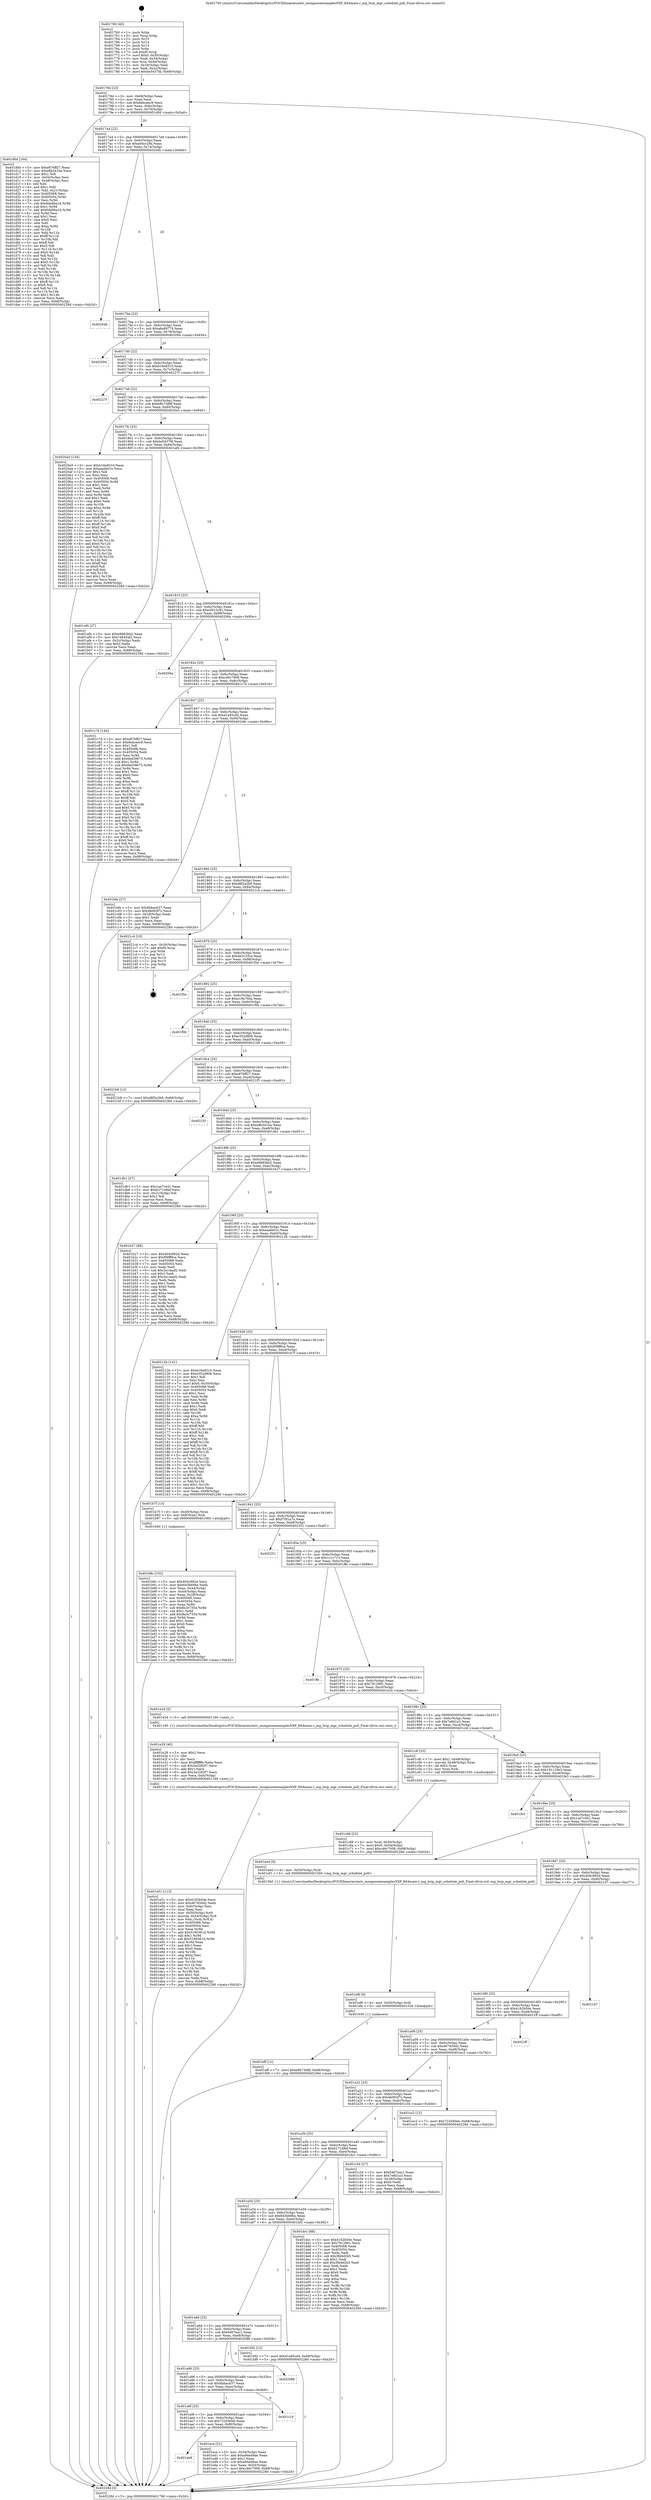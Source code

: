 digraph "0x401760" {
  label = "0x401760 (/mnt/c/Users/mathe/Desktop/tcc/POCII/binaries/extr_mongooseexamplesNXP_K64main.c_mg_lwip_mgr_schedule_poll_Final-ollvm.out::main(0))"
  labelloc = "t"
  node[shape=record]

  Entry [label="",width=0.3,height=0.3,shape=circle,fillcolor=black,style=filled]
  "0x40178d" [label="{
     0x40178d [23]\l
     | [instrs]\l
     &nbsp;&nbsp;0x40178d \<+3\>: mov -0x68(%rbp),%eax\l
     &nbsp;&nbsp;0x401790 \<+2\>: mov %eax,%ecx\l
     &nbsp;&nbsp;0x401792 \<+6\>: sub $0x8ebceec9,%ecx\l
     &nbsp;&nbsp;0x401798 \<+3\>: mov %eax,-0x6c(%rbp)\l
     &nbsp;&nbsp;0x40179b \<+3\>: mov %ecx,-0x70(%rbp)\l
     &nbsp;&nbsp;0x40179e \<+6\>: je 0000000000401d0d \<main+0x5ad\>\l
  }"]
  "0x401d0d" [label="{
     0x401d0d [164]\l
     | [instrs]\l
     &nbsp;&nbsp;0x401d0d \<+5\>: mov $0xe876ff27,%eax\l
     &nbsp;&nbsp;0x401d12 \<+5\>: mov $0xe8b341ba,%ecx\l
     &nbsp;&nbsp;0x401d17 \<+2\>: mov $0x1,%dl\l
     &nbsp;&nbsp;0x401d19 \<+3\>: mov -0x54(%rbp),%esi\l
     &nbsp;&nbsp;0x401d1c \<+3\>: cmp -0x48(%rbp),%esi\l
     &nbsp;&nbsp;0x401d1f \<+4\>: setl %dil\l
     &nbsp;&nbsp;0x401d23 \<+4\>: and $0x1,%dil\l
     &nbsp;&nbsp;0x401d27 \<+4\>: mov %dil,-0x21(%rbp)\l
     &nbsp;&nbsp;0x401d2b \<+7\>: mov 0x405068,%esi\l
     &nbsp;&nbsp;0x401d32 \<+8\>: mov 0x405054,%r8d\l
     &nbsp;&nbsp;0x401d3a \<+3\>: mov %esi,%r9d\l
     &nbsp;&nbsp;0x401d3d \<+7\>: sub $0x6da9ba1d,%r9d\l
     &nbsp;&nbsp;0x401d44 \<+4\>: sub $0x1,%r9d\l
     &nbsp;&nbsp;0x401d48 \<+7\>: add $0x6da9ba1d,%r9d\l
     &nbsp;&nbsp;0x401d4f \<+4\>: imul %r9d,%esi\l
     &nbsp;&nbsp;0x401d53 \<+3\>: and $0x1,%esi\l
     &nbsp;&nbsp;0x401d56 \<+3\>: cmp $0x0,%esi\l
     &nbsp;&nbsp;0x401d59 \<+4\>: sete %dil\l
     &nbsp;&nbsp;0x401d5d \<+4\>: cmp $0xa,%r8d\l
     &nbsp;&nbsp;0x401d61 \<+4\>: setl %r10b\l
     &nbsp;&nbsp;0x401d65 \<+3\>: mov %dil,%r11b\l
     &nbsp;&nbsp;0x401d68 \<+4\>: xor $0xff,%r11b\l
     &nbsp;&nbsp;0x401d6c \<+3\>: mov %r10b,%bl\l
     &nbsp;&nbsp;0x401d6f \<+3\>: xor $0xff,%bl\l
     &nbsp;&nbsp;0x401d72 \<+3\>: xor $0x0,%dl\l
     &nbsp;&nbsp;0x401d75 \<+3\>: mov %r11b,%r14b\l
     &nbsp;&nbsp;0x401d78 \<+4\>: and $0x0,%r14b\l
     &nbsp;&nbsp;0x401d7c \<+3\>: and %dl,%dil\l
     &nbsp;&nbsp;0x401d7f \<+3\>: mov %bl,%r15b\l
     &nbsp;&nbsp;0x401d82 \<+4\>: and $0x0,%r15b\l
     &nbsp;&nbsp;0x401d86 \<+3\>: and %dl,%r10b\l
     &nbsp;&nbsp;0x401d89 \<+3\>: or %dil,%r14b\l
     &nbsp;&nbsp;0x401d8c \<+3\>: or %r10b,%r15b\l
     &nbsp;&nbsp;0x401d8f \<+3\>: xor %r15b,%r14b\l
     &nbsp;&nbsp;0x401d92 \<+3\>: or %bl,%r11b\l
     &nbsp;&nbsp;0x401d95 \<+4\>: xor $0xff,%r11b\l
     &nbsp;&nbsp;0x401d99 \<+3\>: or $0x0,%dl\l
     &nbsp;&nbsp;0x401d9c \<+3\>: and %dl,%r11b\l
     &nbsp;&nbsp;0x401d9f \<+3\>: or %r11b,%r14b\l
     &nbsp;&nbsp;0x401da2 \<+4\>: test $0x1,%r14b\l
     &nbsp;&nbsp;0x401da6 \<+3\>: cmovne %ecx,%eax\l
     &nbsp;&nbsp;0x401da9 \<+3\>: mov %eax,-0x68(%rbp)\l
     &nbsp;&nbsp;0x401dac \<+5\>: jmp 000000000040228d \<main+0xb2d\>\l
  }"]
  "0x4017a4" [label="{
     0x4017a4 [22]\l
     | [instrs]\l
     &nbsp;&nbsp;0x4017a4 \<+5\>: jmp 00000000004017a9 \<main+0x49\>\l
     &nbsp;&nbsp;0x4017a9 \<+3\>: mov -0x6c(%rbp),%eax\l
     &nbsp;&nbsp;0x4017ac \<+5\>: sub $0xa04cc29a,%eax\l
     &nbsp;&nbsp;0x4017b1 \<+3\>: mov %eax,-0x74(%rbp)\l
     &nbsp;&nbsp;0x4017b4 \<+6\>: je 000000000040204b \<main+0x8eb\>\l
  }"]
  Exit [label="",width=0.3,height=0.3,shape=circle,fillcolor=black,style=filled,peripheries=2]
  "0x40204b" [label="{
     0x40204b\l
  }", style=dashed]
  "0x4017ba" [label="{
     0x4017ba [22]\l
     | [instrs]\l
     &nbsp;&nbsp;0x4017ba \<+5\>: jmp 00000000004017bf \<main+0x5f\>\l
     &nbsp;&nbsp;0x4017bf \<+3\>: mov -0x6c(%rbp),%eax\l
     &nbsp;&nbsp;0x4017c2 \<+5\>: sub $0xa6a89774,%eax\l
     &nbsp;&nbsp;0x4017c7 \<+3\>: mov %eax,-0x78(%rbp)\l
     &nbsp;&nbsp;0x4017ca \<+6\>: je 0000000000402094 \<main+0x934\>\l
  }"]
  "0x401eff" [label="{
     0x401eff [12]\l
     | [instrs]\l
     &nbsp;&nbsp;0x401eff \<+7\>: movl $0xb8b73d8f,-0x68(%rbp)\l
     &nbsp;&nbsp;0x401f06 \<+5\>: jmp 000000000040228d \<main+0xb2d\>\l
  }"]
  "0x402094" [label="{
     0x402094\l
  }", style=dashed]
  "0x4017d0" [label="{
     0x4017d0 [22]\l
     | [instrs]\l
     &nbsp;&nbsp;0x4017d0 \<+5\>: jmp 00000000004017d5 \<main+0x75\>\l
     &nbsp;&nbsp;0x4017d5 \<+3\>: mov -0x6c(%rbp),%eax\l
     &nbsp;&nbsp;0x4017d8 \<+5\>: sub $0xb16e8310,%eax\l
     &nbsp;&nbsp;0x4017dd \<+3\>: mov %eax,-0x7c(%rbp)\l
     &nbsp;&nbsp;0x4017e0 \<+6\>: je 000000000040227f \<main+0xb1f\>\l
  }"]
  "0x401ef6" [label="{
     0x401ef6 [9]\l
     | [instrs]\l
     &nbsp;&nbsp;0x401ef6 \<+4\>: mov -0x50(%rbp),%rdi\l
     &nbsp;&nbsp;0x401efa \<+5\>: call 0000000000401030 \<free@plt\>\l
     | [calls]\l
     &nbsp;&nbsp;0x401030 \{1\} (unknown)\l
  }"]
  "0x40227f" [label="{
     0x40227f\l
  }", style=dashed]
  "0x4017e6" [label="{
     0x4017e6 [22]\l
     | [instrs]\l
     &nbsp;&nbsp;0x4017e6 \<+5\>: jmp 00000000004017eb \<main+0x8b\>\l
     &nbsp;&nbsp;0x4017eb \<+3\>: mov -0x6c(%rbp),%eax\l
     &nbsp;&nbsp;0x4017ee \<+5\>: sub $0xb8b73d8f,%eax\l
     &nbsp;&nbsp;0x4017f3 \<+3\>: mov %eax,-0x80(%rbp)\l
     &nbsp;&nbsp;0x4017f6 \<+6\>: je 00000000004020a5 \<main+0x945\>\l
  }"]
  "0x401ab8" [label="{
     0x401ab8\l
  }", style=dashed]
  "0x4020a5" [label="{
     0x4020a5 [134]\l
     | [instrs]\l
     &nbsp;&nbsp;0x4020a5 \<+5\>: mov $0xb16e8310,%eax\l
     &nbsp;&nbsp;0x4020aa \<+5\>: mov $0xeaafa01e,%ecx\l
     &nbsp;&nbsp;0x4020af \<+2\>: mov $0x1,%dl\l
     &nbsp;&nbsp;0x4020b1 \<+2\>: xor %esi,%esi\l
     &nbsp;&nbsp;0x4020b3 \<+7\>: mov 0x405068,%edi\l
     &nbsp;&nbsp;0x4020ba \<+8\>: mov 0x405054,%r8d\l
     &nbsp;&nbsp;0x4020c2 \<+3\>: sub $0x1,%esi\l
     &nbsp;&nbsp;0x4020c5 \<+3\>: mov %edi,%r9d\l
     &nbsp;&nbsp;0x4020c8 \<+3\>: add %esi,%r9d\l
     &nbsp;&nbsp;0x4020cb \<+4\>: imul %r9d,%edi\l
     &nbsp;&nbsp;0x4020cf \<+3\>: and $0x1,%edi\l
     &nbsp;&nbsp;0x4020d2 \<+3\>: cmp $0x0,%edi\l
     &nbsp;&nbsp;0x4020d5 \<+4\>: sete %r10b\l
     &nbsp;&nbsp;0x4020d9 \<+4\>: cmp $0xa,%r8d\l
     &nbsp;&nbsp;0x4020dd \<+4\>: setl %r11b\l
     &nbsp;&nbsp;0x4020e1 \<+3\>: mov %r10b,%bl\l
     &nbsp;&nbsp;0x4020e4 \<+3\>: xor $0xff,%bl\l
     &nbsp;&nbsp;0x4020e7 \<+3\>: mov %r11b,%r14b\l
     &nbsp;&nbsp;0x4020ea \<+4\>: xor $0xff,%r14b\l
     &nbsp;&nbsp;0x4020ee \<+3\>: xor $0x0,%dl\l
     &nbsp;&nbsp;0x4020f1 \<+3\>: mov %bl,%r15b\l
     &nbsp;&nbsp;0x4020f4 \<+4\>: and $0x0,%r15b\l
     &nbsp;&nbsp;0x4020f8 \<+3\>: and %dl,%r10b\l
     &nbsp;&nbsp;0x4020fb \<+3\>: mov %r14b,%r12b\l
     &nbsp;&nbsp;0x4020fe \<+4\>: and $0x0,%r12b\l
     &nbsp;&nbsp;0x402102 \<+3\>: and %dl,%r11b\l
     &nbsp;&nbsp;0x402105 \<+3\>: or %r10b,%r15b\l
     &nbsp;&nbsp;0x402108 \<+3\>: or %r11b,%r12b\l
     &nbsp;&nbsp;0x40210b \<+3\>: xor %r12b,%r15b\l
     &nbsp;&nbsp;0x40210e \<+3\>: or %r14b,%bl\l
     &nbsp;&nbsp;0x402111 \<+3\>: xor $0xff,%bl\l
     &nbsp;&nbsp;0x402114 \<+3\>: or $0x0,%dl\l
     &nbsp;&nbsp;0x402117 \<+2\>: and %dl,%bl\l
     &nbsp;&nbsp;0x402119 \<+3\>: or %bl,%r15b\l
     &nbsp;&nbsp;0x40211c \<+4\>: test $0x1,%r15b\l
     &nbsp;&nbsp;0x402120 \<+3\>: cmovne %ecx,%eax\l
     &nbsp;&nbsp;0x402123 \<+3\>: mov %eax,-0x68(%rbp)\l
     &nbsp;&nbsp;0x402126 \<+5\>: jmp 000000000040228d \<main+0xb2d\>\l
  }"]
  "0x4017fc" [label="{
     0x4017fc [25]\l
     | [instrs]\l
     &nbsp;&nbsp;0x4017fc \<+5\>: jmp 0000000000401801 \<main+0xa1\>\l
     &nbsp;&nbsp;0x401801 \<+3\>: mov -0x6c(%rbp),%eax\l
     &nbsp;&nbsp;0x401804 \<+5\>: sub $0xbe5437fd,%eax\l
     &nbsp;&nbsp;0x401809 \<+6\>: mov %eax,-0x84(%rbp)\l
     &nbsp;&nbsp;0x40180f \<+6\>: je 0000000000401af4 \<main+0x394\>\l
  }"]
  "0x401ece" [label="{
     0x401ece [31]\l
     | [instrs]\l
     &nbsp;&nbsp;0x401ece \<+3\>: mov -0x54(%rbp),%eax\l
     &nbsp;&nbsp;0x401ed1 \<+5\>: add $0xa94e49ae,%eax\l
     &nbsp;&nbsp;0x401ed6 \<+3\>: add $0x1,%eax\l
     &nbsp;&nbsp;0x401ed9 \<+5\>: sub $0xa94e49ae,%eax\l
     &nbsp;&nbsp;0x401ede \<+3\>: mov %eax,-0x54(%rbp)\l
     &nbsp;&nbsp;0x401ee1 \<+7\>: movl $0xc46c7008,-0x68(%rbp)\l
     &nbsp;&nbsp;0x401ee8 \<+5\>: jmp 000000000040228d \<main+0xb2d\>\l
  }"]
  "0x401af4" [label="{
     0x401af4 [27]\l
     | [instrs]\l
     &nbsp;&nbsp;0x401af4 \<+5\>: mov $0xe9983bb2,%eax\l
     &nbsp;&nbsp;0x401af9 \<+5\>: mov $0x74645af2,%ecx\l
     &nbsp;&nbsp;0x401afe \<+3\>: mov -0x2c(%rbp),%edx\l
     &nbsp;&nbsp;0x401b01 \<+3\>: cmp $0x2,%edx\l
     &nbsp;&nbsp;0x401b04 \<+3\>: cmovne %ecx,%eax\l
     &nbsp;&nbsp;0x401b07 \<+3\>: mov %eax,-0x68(%rbp)\l
     &nbsp;&nbsp;0x401b0a \<+5\>: jmp 000000000040228d \<main+0xb2d\>\l
  }"]
  "0x401815" [label="{
     0x401815 [25]\l
     | [instrs]\l
     &nbsp;&nbsp;0x401815 \<+5\>: jmp 000000000040181a \<main+0xba\>\l
     &nbsp;&nbsp;0x40181a \<+3\>: mov -0x6c(%rbp),%eax\l
     &nbsp;&nbsp;0x40181d \<+5\>: sub $0xc0012c91,%eax\l
     &nbsp;&nbsp;0x401822 \<+6\>: mov %eax,-0x88(%rbp)\l
     &nbsp;&nbsp;0x401828 \<+6\>: je 000000000040206a \<main+0x90a\>\l
  }"]
  "0x40228d" [label="{
     0x40228d [5]\l
     | [instrs]\l
     &nbsp;&nbsp;0x40228d \<+5\>: jmp 000000000040178d \<main+0x2d\>\l
  }"]
  "0x401760" [label="{
     0x401760 [45]\l
     | [instrs]\l
     &nbsp;&nbsp;0x401760 \<+1\>: push %rbp\l
     &nbsp;&nbsp;0x401761 \<+3\>: mov %rsp,%rbp\l
     &nbsp;&nbsp;0x401764 \<+2\>: push %r15\l
     &nbsp;&nbsp;0x401766 \<+2\>: push %r14\l
     &nbsp;&nbsp;0x401768 \<+2\>: push %r12\l
     &nbsp;&nbsp;0x40176a \<+1\>: push %rbx\l
     &nbsp;&nbsp;0x40176b \<+7\>: sub $0xf0,%rsp\l
     &nbsp;&nbsp;0x401772 \<+7\>: movl $0x0,-0x30(%rbp)\l
     &nbsp;&nbsp;0x401779 \<+3\>: mov %edi,-0x34(%rbp)\l
     &nbsp;&nbsp;0x40177c \<+4\>: mov %rsi,-0x40(%rbp)\l
     &nbsp;&nbsp;0x401780 \<+3\>: mov -0x34(%rbp),%edi\l
     &nbsp;&nbsp;0x401783 \<+3\>: mov %edi,-0x2c(%rbp)\l
     &nbsp;&nbsp;0x401786 \<+7\>: movl $0xbe5437fd,-0x68(%rbp)\l
  }"]
  "0x401a9f" [label="{
     0x401a9f [25]\l
     | [instrs]\l
     &nbsp;&nbsp;0x401a9f \<+5\>: jmp 0000000000401aa4 \<main+0x344\>\l
     &nbsp;&nbsp;0x401aa4 \<+3\>: mov -0x6c(%rbp),%eax\l
     &nbsp;&nbsp;0x401aa7 \<+5\>: sub $0x722040eb,%eax\l
     &nbsp;&nbsp;0x401aac \<+6\>: mov %eax,-0xf0(%rbp)\l
     &nbsp;&nbsp;0x401ab2 \<+6\>: je 0000000000401ece \<main+0x76e\>\l
  }"]
  "0x40206a" [label="{
     0x40206a\l
  }", style=dashed]
  "0x40182e" [label="{
     0x40182e [25]\l
     | [instrs]\l
     &nbsp;&nbsp;0x40182e \<+5\>: jmp 0000000000401833 \<main+0xd3\>\l
     &nbsp;&nbsp;0x401833 \<+3\>: mov -0x6c(%rbp),%eax\l
     &nbsp;&nbsp;0x401836 \<+5\>: sub $0xc46c7008,%eax\l
     &nbsp;&nbsp;0x40183b \<+6\>: mov %eax,-0x8c(%rbp)\l
     &nbsp;&nbsp;0x401841 \<+6\>: je 0000000000401c7d \<main+0x51d\>\l
  }"]
  "0x401c19" [label="{
     0x401c19\l
  }", style=dashed]
  "0x401c7d" [label="{
     0x401c7d [144]\l
     | [instrs]\l
     &nbsp;&nbsp;0x401c7d \<+5\>: mov $0xe876ff27,%eax\l
     &nbsp;&nbsp;0x401c82 \<+5\>: mov $0x8ebceec9,%ecx\l
     &nbsp;&nbsp;0x401c87 \<+2\>: mov $0x1,%dl\l
     &nbsp;&nbsp;0x401c89 \<+7\>: mov 0x405068,%esi\l
     &nbsp;&nbsp;0x401c90 \<+7\>: mov 0x405054,%edi\l
     &nbsp;&nbsp;0x401c97 \<+3\>: mov %esi,%r8d\l
     &nbsp;&nbsp;0x401c9a \<+7\>: add $0x6ed39673,%r8d\l
     &nbsp;&nbsp;0x401ca1 \<+4\>: sub $0x1,%r8d\l
     &nbsp;&nbsp;0x401ca5 \<+7\>: sub $0x6ed39673,%r8d\l
     &nbsp;&nbsp;0x401cac \<+4\>: imul %r8d,%esi\l
     &nbsp;&nbsp;0x401cb0 \<+3\>: and $0x1,%esi\l
     &nbsp;&nbsp;0x401cb3 \<+3\>: cmp $0x0,%esi\l
     &nbsp;&nbsp;0x401cb6 \<+4\>: sete %r9b\l
     &nbsp;&nbsp;0x401cba \<+3\>: cmp $0xa,%edi\l
     &nbsp;&nbsp;0x401cbd \<+4\>: setl %r10b\l
     &nbsp;&nbsp;0x401cc1 \<+3\>: mov %r9b,%r11b\l
     &nbsp;&nbsp;0x401cc4 \<+4\>: xor $0xff,%r11b\l
     &nbsp;&nbsp;0x401cc8 \<+3\>: mov %r10b,%bl\l
     &nbsp;&nbsp;0x401ccb \<+3\>: xor $0xff,%bl\l
     &nbsp;&nbsp;0x401cce \<+3\>: xor $0x0,%dl\l
     &nbsp;&nbsp;0x401cd1 \<+3\>: mov %r11b,%r14b\l
     &nbsp;&nbsp;0x401cd4 \<+4\>: and $0x0,%r14b\l
     &nbsp;&nbsp;0x401cd8 \<+3\>: and %dl,%r9b\l
     &nbsp;&nbsp;0x401cdb \<+3\>: mov %bl,%r15b\l
     &nbsp;&nbsp;0x401cde \<+4\>: and $0x0,%r15b\l
     &nbsp;&nbsp;0x401ce2 \<+3\>: and %dl,%r10b\l
     &nbsp;&nbsp;0x401ce5 \<+3\>: or %r9b,%r14b\l
     &nbsp;&nbsp;0x401ce8 \<+3\>: or %r10b,%r15b\l
     &nbsp;&nbsp;0x401ceb \<+3\>: xor %r15b,%r14b\l
     &nbsp;&nbsp;0x401cee \<+3\>: or %bl,%r11b\l
     &nbsp;&nbsp;0x401cf1 \<+4\>: xor $0xff,%r11b\l
     &nbsp;&nbsp;0x401cf5 \<+3\>: or $0x0,%dl\l
     &nbsp;&nbsp;0x401cf8 \<+3\>: and %dl,%r11b\l
     &nbsp;&nbsp;0x401cfb \<+3\>: or %r11b,%r14b\l
     &nbsp;&nbsp;0x401cfe \<+4\>: test $0x1,%r14b\l
     &nbsp;&nbsp;0x401d02 \<+3\>: cmovne %ecx,%eax\l
     &nbsp;&nbsp;0x401d05 \<+3\>: mov %eax,-0x68(%rbp)\l
     &nbsp;&nbsp;0x401d08 \<+5\>: jmp 000000000040228d \<main+0xb2d\>\l
  }"]
  "0x401847" [label="{
     0x401847 [25]\l
     | [instrs]\l
     &nbsp;&nbsp;0x401847 \<+5\>: jmp 000000000040184c \<main+0xec\>\l
     &nbsp;&nbsp;0x40184c \<+3\>: mov -0x6c(%rbp),%eax\l
     &nbsp;&nbsp;0x40184f \<+5\>: sub $0xd1a95cd4,%eax\l
     &nbsp;&nbsp;0x401854 \<+6\>: mov %eax,-0x90(%rbp)\l
     &nbsp;&nbsp;0x40185a \<+6\>: je 0000000000401bfe \<main+0x49e\>\l
  }"]
  "0x401a86" [label="{
     0x401a86 [25]\l
     | [instrs]\l
     &nbsp;&nbsp;0x401a86 \<+5\>: jmp 0000000000401a8b \<main+0x32b\>\l
     &nbsp;&nbsp;0x401a8b \<+3\>: mov -0x6c(%rbp),%eax\l
     &nbsp;&nbsp;0x401a8e \<+5\>: sub $0x6bbacb37,%eax\l
     &nbsp;&nbsp;0x401a93 \<+6\>: mov %eax,-0xec(%rbp)\l
     &nbsp;&nbsp;0x401a99 \<+6\>: je 0000000000401c19 \<main+0x4b9\>\l
  }"]
  "0x401bfe" [label="{
     0x401bfe [27]\l
     | [instrs]\l
     &nbsp;&nbsp;0x401bfe \<+5\>: mov $0x6bbacb37,%eax\l
     &nbsp;&nbsp;0x401c03 \<+5\>: mov $0x4b093f7c,%ecx\l
     &nbsp;&nbsp;0x401c08 \<+3\>: mov -0x28(%rbp),%edx\l
     &nbsp;&nbsp;0x401c0b \<+3\>: cmp $0x1,%edx\l
     &nbsp;&nbsp;0x401c0e \<+3\>: cmovl %ecx,%eax\l
     &nbsp;&nbsp;0x401c11 \<+3\>: mov %eax,-0x68(%rbp)\l
     &nbsp;&nbsp;0x401c14 \<+5\>: jmp 000000000040228d \<main+0xb2d\>\l
  }"]
  "0x401860" [label="{
     0x401860 [25]\l
     | [instrs]\l
     &nbsp;&nbsp;0x401860 \<+5\>: jmp 0000000000401865 \<main+0x105\>\l
     &nbsp;&nbsp;0x401865 \<+3\>: mov -0x6c(%rbp),%eax\l
     &nbsp;&nbsp;0x401868 \<+5\>: sub $0xd8f2a3b9,%eax\l
     &nbsp;&nbsp;0x40186d \<+6\>: mov %eax,-0x94(%rbp)\l
     &nbsp;&nbsp;0x401873 \<+6\>: je 00000000004021c4 \<main+0xa64\>\l
  }"]
  "0x402088" [label="{
     0x402088\l
  }", style=dashed]
  "0x4021c4" [label="{
     0x4021c4 [19]\l
     | [instrs]\l
     &nbsp;&nbsp;0x4021c4 \<+3\>: mov -0x30(%rbp),%eax\l
     &nbsp;&nbsp;0x4021c7 \<+7\>: add $0xf0,%rsp\l
     &nbsp;&nbsp;0x4021ce \<+1\>: pop %rbx\l
     &nbsp;&nbsp;0x4021cf \<+2\>: pop %r12\l
     &nbsp;&nbsp;0x4021d1 \<+2\>: pop %r14\l
     &nbsp;&nbsp;0x4021d3 \<+2\>: pop %r15\l
     &nbsp;&nbsp;0x4021d5 \<+1\>: pop %rbp\l
     &nbsp;&nbsp;0x4021d6 \<+1\>: ret\l
  }"]
  "0x401879" [label="{
     0x401879 [25]\l
     | [instrs]\l
     &nbsp;&nbsp;0x401879 \<+5\>: jmp 000000000040187e \<main+0x11e\>\l
     &nbsp;&nbsp;0x40187e \<+3\>: mov -0x6c(%rbp),%eax\l
     &nbsp;&nbsp;0x401881 \<+5\>: sub $0xda3133ca,%eax\l
     &nbsp;&nbsp;0x401886 \<+6\>: mov %eax,-0x98(%rbp)\l
     &nbsp;&nbsp;0x40188c \<+6\>: je 0000000000401f5e \<main+0x7fe\>\l
  }"]
  "0x401e51" [label="{
     0x401e51 [113]\l
     | [instrs]\l
     &nbsp;&nbsp;0x401e51 \<+5\>: mov $0x4162b5de,%ecx\l
     &nbsp;&nbsp;0x401e56 \<+5\>: mov $0x467450d2,%edx\l
     &nbsp;&nbsp;0x401e5b \<+6\>: mov -0xfc(%rbp),%esi\l
     &nbsp;&nbsp;0x401e61 \<+3\>: imul %eax,%esi\l
     &nbsp;&nbsp;0x401e64 \<+4\>: mov -0x50(%rbp),%rdi\l
     &nbsp;&nbsp;0x401e68 \<+4\>: movslq -0x54(%rbp),%r8\l
     &nbsp;&nbsp;0x401e6c \<+4\>: mov %esi,(%rdi,%r8,4)\l
     &nbsp;&nbsp;0x401e70 \<+7\>: mov 0x405068,%eax\l
     &nbsp;&nbsp;0x401e77 \<+7\>: mov 0x405054,%esi\l
     &nbsp;&nbsp;0x401e7e \<+3\>: mov %eax,%r9d\l
     &nbsp;&nbsp;0x401e81 \<+7\>: add $0x5190361d,%r9d\l
     &nbsp;&nbsp;0x401e88 \<+4\>: sub $0x1,%r9d\l
     &nbsp;&nbsp;0x401e8c \<+7\>: sub $0x5190361d,%r9d\l
     &nbsp;&nbsp;0x401e93 \<+4\>: imul %r9d,%eax\l
     &nbsp;&nbsp;0x401e97 \<+3\>: and $0x1,%eax\l
     &nbsp;&nbsp;0x401e9a \<+3\>: cmp $0x0,%eax\l
     &nbsp;&nbsp;0x401e9d \<+4\>: sete %r10b\l
     &nbsp;&nbsp;0x401ea1 \<+3\>: cmp $0xa,%esi\l
     &nbsp;&nbsp;0x401ea4 \<+4\>: setl %r11b\l
     &nbsp;&nbsp;0x401ea8 \<+3\>: mov %r10b,%bl\l
     &nbsp;&nbsp;0x401eab \<+3\>: and %r11b,%bl\l
     &nbsp;&nbsp;0x401eae \<+3\>: xor %r11b,%r10b\l
     &nbsp;&nbsp;0x401eb1 \<+3\>: or %r10b,%bl\l
     &nbsp;&nbsp;0x401eb4 \<+3\>: test $0x1,%bl\l
     &nbsp;&nbsp;0x401eb7 \<+3\>: cmovne %edx,%ecx\l
     &nbsp;&nbsp;0x401eba \<+3\>: mov %ecx,-0x68(%rbp)\l
     &nbsp;&nbsp;0x401ebd \<+5\>: jmp 000000000040228d \<main+0xb2d\>\l
  }"]
  "0x401f5e" [label="{
     0x401f5e\l
  }", style=dashed]
  "0x401892" [label="{
     0x401892 [25]\l
     | [instrs]\l
     &nbsp;&nbsp;0x401892 \<+5\>: jmp 0000000000401897 \<main+0x137\>\l
     &nbsp;&nbsp;0x401897 \<+3\>: mov -0x6c(%rbp),%eax\l
     &nbsp;&nbsp;0x40189a \<+5\>: sub $0xe19a70da,%eax\l
     &nbsp;&nbsp;0x40189f \<+6\>: mov %eax,-0x9c(%rbp)\l
     &nbsp;&nbsp;0x4018a5 \<+6\>: je 0000000000401f0b \<main+0x7ab\>\l
  }"]
  "0x401e29" [label="{
     0x401e29 [40]\l
     | [instrs]\l
     &nbsp;&nbsp;0x401e29 \<+5\>: mov $0x2,%ecx\l
     &nbsp;&nbsp;0x401e2e \<+1\>: cltd\l
     &nbsp;&nbsp;0x401e2f \<+2\>: idiv %ecx\l
     &nbsp;&nbsp;0x401e31 \<+6\>: imul $0xfffffffe,%edx,%ecx\l
     &nbsp;&nbsp;0x401e37 \<+6\>: sub $0x3a3282f7,%ecx\l
     &nbsp;&nbsp;0x401e3d \<+3\>: add $0x1,%ecx\l
     &nbsp;&nbsp;0x401e40 \<+6\>: add $0x3a3282f7,%ecx\l
     &nbsp;&nbsp;0x401e46 \<+6\>: mov %ecx,-0xfc(%rbp)\l
     &nbsp;&nbsp;0x401e4c \<+5\>: call 0000000000401160 \<next_i\>\l
     | [calls]\l
     &nbsp;&nbsp;0x401160 \{1\} (/mnt/c/Users/mathe/Desktop/tcc/POCII/binaries/extr_mongooseexamplesNXP_K64main.c_mg_lwip_mgr_schedule_poll_Final-ollvm.out::next_i)\l
  }"]
  "0x401f0b" [label="{
     0x401f0b\l
  }", style=dashed]
  "0x4018ab" [label="{
     0x4018ab [25]\l
     | [instrs]\l
     &nbsp;&nbsp;0x4018ab \<+5\>: jmp 00000000004018b0 \<main+0x150\>\l
     &nbsp;&nbsp;0x4018b0 \<+3\>: mov -0x6c(%rbp),%eax\l
     &nbsp;&nbsp;0x4018b3 \<+5\>: sub $0xe352d806,%eax\l
     &nbsp;&nbsp;0x4018b8 \<+6\>: mov %eax,-0xa0(%rbp)\l
     &nbsp;&nbsp;0x4018be \<+6\>: je 00000000004021b8 \<main+0xa58\>\l
  }"]
  "0x401c66" [label="{
     0x401c66 [23]\l
     | [instrs]\l
     &nbsp;&nbsp;0x401c66 \<+4\>: mov %rax,-0x50(%rbp)\l
     &nbsp;&nbsp;0x401c6a \<+7\>: movl $0x0,-0x54(%rbp)\l
     &nbsp;&nbsp;0x401c71 \<+7\>: movl $0xc46c7008,-0x68(%rbp)\l
     &nbsp;&nbsp;0x401c78 \<+5\>: jmp 000000000040228d \<main+0xb2d\>\l
  }"]
  "0x4021b8" [label="{
     0x4021b8 [12]\l
     | [instrs]\l
     &nbsp;&nbsp;0x4021b8 \<+7\>: movl $0xd8f2a3b9,-0x68(%rbp)\l
     &nbsp;&nbsp;0x4021bf \<+5\>: jmp 000000000040228d \<main+0xb2d\>\l
  }"]
  "0x4018c4" [label="{
     0x4018c4 [25]\l
     | [instrs]\l
     &nbsp;&nbsp;0x4018c4 \<+5\>: jmp 00000000004018c9 \<main+0x169\>\l
     &nbsp;&nbsp;0x4018c9 \<+3\>: mov -0x6c(%rbp),%eax\l
     &nbsp;&nbsp;0x4018cc \<+5\>: sub $0xe876ff27,%eax\l
     &nbsp;&nbsp;0x4018d1 \<+6\>: mov %eax,-0xa4(%rbp)\l
     &nbsp;&nbsp;0x4018d7 \<+6\>: je 00000000004021f3 \<main+0xa93\>\l
  }"]
  "0x401a6d" [label="{
     0x401a6d [25]\l
     | [instrs]\l
     &nbsp;&nbsp;0x401a6d \<+5\>: jmp 0000000000401a72 \<main+0x312\>\l
     &nbsp;&nbsp;0x401a72 \<+3\>: mov -0x6c(%rbp),%eax\l
     &nbsp;&nbsp;0x401a75 \<+5\>: sub $0x6467eac1,%eax\l
     &nbsp;&nbsp;0x401a7a \<+6\>: mov %eax,-0xe8(%rbp)\l
     &nbsp;&nbsp;0x401a80 \<+6\>: je 0000000000402088 \<main+0x928\>\l
  }"]
  "0x4021f3" [label="{
     0x4021f3\l
  }", style=dashed]
  "0x4018dd" [label="{
     0x4018dd [25]\l
     | [instrs]\l
     &nbsp;&nbsp;0x4018dd \<+5\>: jmp 00000000004018e2 \<main+0x182\>\l
     &nbsp;&nbsp;0x4018e2 \<+3\>: mov -0x6c(%rbp),%eax\l
     &nbsp;&nbsp;0x4018e5 \<+5\>: sub $0xe8b341ba,%eax\l
     &nbsp;&nbsp;0x4018ea \<+6\>: mov %eax,-0xa8(%rbp)\l
     &nbsp;&nbsp;0x4018f0 \<+6\>: je 0000000000401db1 \<main+0x651\>\l
  }"]
  "0x401bf2" [label="{
     0x401bf2 [12]\l
     | [instrs]\l
     &nbsp;&nbsp;0x401bf2 \<+7\>: movl $0xd1a95cd4,-0x68(%rbp)\l
     &nbsp;&nbsp;0x401bf9 \<+5\>: jmp 000000000040228d \<main+0xb2d\>\l
  }"]
  "0x401db1" [label="{
     0x401db1 [27]\l
     | [instrs]\l
     &nbsp;&nbsp;0x401db1 \<+5\>: mov $0x1ae7c441,%eax\l
     &nbsp;&nbsp;0x401db6 \<+5\>: mov $0x627149ef,%ecx\l
     &nbsp;&nbsp;0x401dbb \<+3\>: mov -0x21(%rbp),%dl\l
     &nbsp;&nbsp;0x401dbe \<+3\>: test $0x1,%dl\l
     &nbsp;&nbsp;0x401dc1 \<+3\>: cmovne %ecx,%eax\l
     &nbsp;&nbsp;0x401dc4 \<+3\>: mov %eax,-0x68(%rbp)\l
     &nbsp;&nbsp;0x401dc7 \<+5\>: jmp 000000000040228d \<main+0xb2d\>\l
  }"]
  "0x4018f6" [label="{
     0x4018f6 [25]\l
     | [instrs]\l
     &nbsp;&nbsp;0x4018f6 \<+5\>: jmp 00000000004018fb \<main+0x19b\>\l
     &nbsp;&nbsp;0x4018fb \<+3\>: mov -0x6c(%rbp),%eax\l
     &nbsp;&nbsp;0x4018fe \<+5\>: sub $0xe9983bb2,%eax\l
     &nbsp;&nbsp;0x401903 \<+6\>: mov %eax,-0xac(%rbp)\l
     &nbsp;&nbsp;0x401909 \<+6\>: je 0000000000401b27 \<main+0x3c7\>\l
  }"]
  "0x401a54" [label="{
     0x401a54 [25]\l
     | [instrs]\l
     &nbsp;&nbsp;0x401a54 \<+5\>: jmp 0000000000401a59 \<main+0x2f9\>\l
     &nbsp;&nbsp;0x401a59 \<+3\>: mov -0x6c(%rbp),%eax\l
     &nbsp;&nbsp;0x401a5c \<+5\>: sub $0x643b69be,%eax\l
     &nbsp;&nbsp;0x401a61 \<+6\>: mov %eax,-0xe4(%rbp)\l
     &nbsp;&nbsp;0x401a67 \<+6\>: je 0000000000401bf2 \<main+0x492\>\l
  }"]
  "0x401b27" [label="{
     0x401b27 [88]\l
     | [instrs]\l
     &nbsp;&nbsp;0x401b27 \<+5\>: mov $0x404c992d,%eax\l
     &nbsp;&nbsp;0x401b2c \<+5\>: mov $0xf08ff9ce,%ecx\l
     &nbsp;&nbsp;0x401b31 \<+7\>: mov 0x405068,%edx\l
     &nbsp;&nbsp;0x401b38 \<+7\>: mov 0x405054,%esi\l
     &nbsp;&nbsp;0x401b3f \<+2\>: mov %edx,%edi\l
     &nbsp;&nbsp;0x401b41 \<+6\>: sub $0x3a14aaf2,%edi\l
     &nbsp;&nbsp;0x401b47 \<+3\>: sub $0x1,%edi\l
     &nbsp;&nbsp;0x401b4a \<+6\>: add $0x3a14aaf2,%edi\l
     &nbsp;&nbsp;0x401b50 \<+3\>: imul %edi,%edx\l
     &nbsp;&nbsp;0x401b53 \<+3\>: and $0x1,%edx\l
     &nbsp;&nbsp;0x401b56 \<+3\>: cmp $0x0,%edx\l
     &nbsp;&nbsp;0x401b59 \<+4\>: sete %r8b\l
     &nbsp;&nbsp;0x401b5d \<+3\>: cmp $0xa,%esi\l
     &nbsp;&nbsp;0x401b60 \<+4\>: setl %r9b\l
     &nbsp;&nbsp;0x401b64 \<+3\>: mov %r8b,%r10b\l
     &nbsp;&nbsp;0x401b67 \<+3\>: and %r9b,%r10b\l
     &nbsp;&nbsp;0x401b6a \<+3\>: xor %r9b,%r8b\l
     &nbsp;&nbsp;0x401b6d \<+3\>: or %r8b,%r10b\l
     &nbsp;&nbsp;0x401b70 \<+4\>: test $0x1,%r10b\l
     &nbsp;&nbsp;0x401b74 \<+3\>: cmovne %ecx,%eax\l
     &nbsp;&nbsp;0x401b77 \<+3\>: mov %eax,-0x68(%rbp)\l
     &nbsp;&nbsp;0x401b7a \<+5\>: jmp 000000000040228d \<main+0xb2d\>\l
  }"]
  "0x40190f" [label="{
     0x40190f [25]\l
     | [instrs]\l
     &nbsp;&nbsp;0x40190f \<+5\>: jmp 0000000000401914 \<main+0x1b4\>\l
     &nbsp;&nbsp;0x401914 \<+3\>: mov -0x6c(%rbp),%eax\l
     &nbsp;&nbsp;0x401917 \<+5\>: sub $0xeaafa01e,%eax\l
     &nbsp;&nbsp;0x40191c \<+6\>: mov %eax,-0xb0(%rbp)\l
     &nbsp;&nbsp;0x401922 \<+6\>: je 000000000040212b \<main+0x9cb\>\l
  }"]
  "0x401dcc" [label="{
     0x401dcc [88]\l
     | [instrs]\l
     &nbsp;&nbsp;0x401dcc \<+5\>: mov $0x4162b5de,%eax\l
     &nbsp;&nbsp;0x401dd1 \<+5\>: mov $0x7912991,%ecx\l
     &nbsp;&nbsp;0x401dd6 \<+7\>: mov 0x405068,%edx\l
     &nbsp;&nbsp;0x401ddd \<+7\>: mov 0x405054,%esi\l
     &nbsp;&nbsp;0x401de4 \<+2\>: mov %edx,%edi\l
     &nbsp;&nbsp;0x401de6 \<+6\>: sub $0x3fd4d2b5,%edi\l
     &nbsp;&nbsp;0x401dec \<+3\>: sub $0x1,%edi\l
     &nbsp;&nbsp;0x401def \<+6\>: add $0x3fd4d2b5,%edi\l
     &nbsp;&nbsp;0x401df5 \<+3\>: imul %edi,%edx\l
     &nbsp;&nbsp;0x401df8 \<+3\>: and $0x1,%edx\l
     &nbsp;&nbsp;0x401dfb \<+3\>: cmp $0x0,%edx\l
     &nbsp;&nbsp;0x401dfe \<+4\>: sete %r8b\l
     &nbsp;&nbsp;0x401e02 \<+3\>: cmp $0xa,%esi\l
     &nbsp;&nbsp;0x401e05 \<+4\>: setl %r9b\l
     &nbsp;&nbsp;0x401e09 \<+3\>: mov %r8b,%r10b\l
     &nbsp;&nbsp;0x401e0c \<+3\>: and %r9b,%r10b\l
     &nbsp;&nbsp;0x401e0f \<+3\>: xor %r9b,%r8b\l
     &nbsp;&nbsp;0x401e12 \<+3\>: or %r8b,%r10b\l
     &nbsp;&nbsp;0x401e15 \<+4\>: test $0x1,%r10b\l
     &nbsp;&nbsp;0x401e19 \<+3\>: cmovne %ecx,%eax\l
     &nbsp;&nbsp;0x401e1c \<+3\>: mov %eax,-0x68(%rbp)\l
     &nbsp;&nbsp;0x401e1f \<+5\>: jmp 000000000040228d \<main+0xb2d\>\l
  }"]
  "0x40212b" [label="{
     0x40212b [141]\l
     | [instrs]\l
     &nbsp;&nbsp;0x40212b \<+5\>: mov $0xb16e8310,%eax\l
     &nbsp;&nbsp;0x402130 \<+5\>: mov $0xe352d806,%ecx\l
     &nbsp;&nbsp;0x402135 \<+2\>: mov $0x1,%dl\l
     &nbsp;&nbsp;0x402137 \<+2\>: xor %esi,%esi\l
     &nbsp;&nbsp;0x402139 \<+7\>: movl $0x0,-0x30(%rbp)\l
     &nbsp;&nbsp;0x402140 \<+7\>: mov 0x405068,%edi\l
     &nbsp;&nbsp;0x402147 \<+8\>: mov 0x405054,%r8d\l
     &nbsp;&nbsp;0x40214f \<+3\>: sub $0x1,%esi\l
     &nbsp;&nbsp;0x402152 \<+3\>: mov %edi,%r9d\l
     &nbsp;&nbsp;0x402155 \<+3\>: add %esi,%r9d\l
     &nbsp;&nbsp;0x402158 \<+4\>: imul %r9d,%edi\l
     &nbsp;&nbsp;0x40215c \<+3\>: and $0x1,%edi\l
     &nbsp;&nbsp;0x40215f \<+3\>: cmp $0x0,%edi\l
     &nbsp;&nbsp;0x402162 \<+4\>: sete %r10b\l
     &nbsp;&nbsp;0x402166 \<+4\>: cmp $0xa,%r8d\l
     &nbsp;&nbsp;0x40216a \<+4\>: setl %r11b\l
     &nbsp;&nbsp;0x40216e \<+3\>: mov %r10b,%bl\l
     &nbsp;&nbsp;0x402171 \<+3\>: xor $0xff,%bl\l
     &nbsp;&nbsp;0x402174 \<+3\>: mov %r11b,%r14b\l
     &nbsp;&nbsp;0x402177 \<+4\>: xor $0xff,%r14b\l
     &nbsp;&nbsp;0x40217b \<+3\>: xor $0x1,%dl\l
     &nbsp;&nbsp;0x40217e \<+3\>: mov %bl,%r15b\l
     &nbsp;&nbsp;0x402181 \<+4\>: and $0xff,%r15b\l
     &nbsp;&nbsp;0x402185 \<+3\>: and %dl,%r10b\l
     &nbsp;&nbsp;0x402188 \<+3\>: mov %r14b,%r12b\l
     &nbsp;&nbsp;0x40218b \<+4\>: and $0xff,%r12b\l
     &nbsp;&nbsp;0x40218f \<+3\>: and %dl,%r11b\l
     &nbsp;&nbsp;0x402192 \<+3\>: or %r10b,%r15b\l
     &nbsp;&nbsp;0x402195 \<+3\>: or %r11b,%r12b\l
     &nbsp;&nbsp;0x402198 \<+3\>: xor %r12b,%r15b\l
     &nbsp;&nbsp;0x40219b \<+3\>: or %r14b,%bl\l
     &nbsp;&nbsp;0x40219e \<+3\>: xor $0xff,%bl\l
     &nbsp;&nbsp;0x4021a1 \<+3\>: or $0x1,%dl\l
     &nbsp;&nbsp;0x4021a4 \<+2\>: and %dl,%bl\l
     &nbsp;&nbsp;0x4021a6 \<+3\>: or %bl,%r15b\l
     &nbsp;&nbsp;0x4021a9 \<+4\>: test $0x1,%r15b\l
     &nbsp;&nbsp;0x4021ad \<+3\>: cmovne %ecx,%eax\l
     &nbsp;&nbsp;0x4021b0 \<+3\>: mov %eax,-0x68(%rbp)\l
     &nbsp;&nbsp;0x4021b3 \<+5\>: jmp 000000000040228d \<main+0xb2d\>\l
  }"]
  "0x401928" [label="{
     0x401928 [25]\l
     | [instrs]\l
     &nbsp;&nbsp;0x401928 \<+5\>: jmp 000000000040192d \<main+0x1cd\>\l
     &nbsp;&nbsp;0x40192d \<+3\>: mov -0x6c(%rbp),%eax\l
     &nbsp;&nbsp;0x401930 \<+5\>: sub $0xf08ff9ce,%eax\l
     &nbsp;&nbsp;0x401935 \<+6\>: mov %eax,-0xb4(%rbp)\l
     &nbsp;&nbsp;0x40193b \<+6\>: je 0000000000401b7f \<main+0x41f\>\l
  }"]
  "0x401a3b" [label="{
     0x401a3b [25]\l
     | [instrs]\l
     &nbsp;&nbsp;0x401a3b \<+5\>: jmp 0000000000401a40 \<main+0x2e0\>\l
     &nbsp;&nbsp;0x401a40 \<+3\>: mov -0x6c(%rbp),%eax\l
     &nbsp;&nbsp;0x401a43 \<+5\>: sub $0x627149ef,%eax\l
     &nbsp;&nbsp;0x401a48 \<+6\>: mov %eax,-0xe0(%rbp)\l
     &nbsp;&nbsp;0x401a4e \<+6\>: je 0000000000401dcc \<main+0x66c\>\l
  }"]
  "0x401b7f" [label="{
     0x401b7f [13]\l
     | [instrs]\l
     &nbsp;&nbsp;0x401b7f \<+4\>: mov -0x40(%rbp),%rax\l
     &nbsp;&nbsp;0x401b83 \<+4\>: mov 0x8(%rax),%rdi\l
     &nbsp;&nbsp;0x401b87 \<+5\>: call 0000000000401060 \<atoi@plt\>\l
     | [calls]\l
     &nbsp;&nbsp;0x401060 \{1\} (unknown)\l
  }"]
  "0x401941" [label="{
     0x401941 [25]\l
     | [instrs]\l
     &nbsp;&nbsp;0x401941 \<+5\>: jmp 0000000000401946 \<main+0x1e6\>\l
     &nbsp;&nbsp;0x401946 \<+3\>: mov -0x6c(%rbp),%eax\l
     &nbsp;&nbsp;0x401949 \<+5\>: sub $0xf70f1a7a,%eax\l
     &nbsp;&nbsp;0x40194e \<+6\>: mov %eax,-0xb8(%rbp)\l
     &nbsp;&nbsp;0x401954 \<+6\>: je 0000000000402251 \<main+0xaf1\>\l
  }"]
  "0x401b8c" [label="{
     0x401b8c [102]\l
     | [instrs]\l
     &nbsp;&nbsp;0x401b8c \<+5\>: mov $0x404c992d,%ecx\l
     &nbsp;&nbsp;0x401b91 \<+5\>: mov $0x643b69be,%edx\l
     &nbsp;&nbsp;0x401b96 \<+3\>: mov %eax,-0x44(%rbp)\l
     &nbsp;&nbsp;0x401b99 \<+3\>: mov -0x44(%rbp),%eax\l
     &nbsp;&nbsp;0x401b9c \<+3\>: mov %eax,-0x28(%rbp)\l
     &nbsp;&nbsp;0x401b9f \<+7\>: mov 0x405068,%eax\l
     &nbsp;&nbsp;0x401ba6 \<+7\>: mov 0x405054,%esi\l
     &nbsp;&nbsp;0x401bad \<+3\>: mov %eax,%r8d\l
     &nbsp;&nbsp;0x401bb0 \<+7\>: sub $0x8a3c7354,%r8d\l
     &nbsp;&nbsp;0x401bb7 \<+4\>: sub $0x1,%r8d\l
     &nbsp;&nbsp;0x401bbb \<+7\>: add $0x8a3c7354,%r8d\l
     &nbsp;&nbsp;0x401bc2 \<+4\>: imul %r8d,%eax\l
     &nbsp;&nbsp;0x401bc6 \<+3\>: and $0x1,%eax\l
     &nbsp;&nbsp;0x401bc9 \<+3\>: cmp $0x0,%eax\l
     &nbsp;&nbsp;0x401bcc \<+4\>: sete %r9b\l
     &nbsp;&nbsp;0x401bd0 \<+3\>: cmp $0xa,%esi\l
     &nbsp;&nbsp;0x401bd3 \<+4\>: setl %r10b\l
     &nbsp;&nbsp;0x401bd7 \<+3\>: mov %r9b,%r11b\l
     &nbsp;&nbsp;0x401bda \<+3\>: and %r10b,%r11b\l
     &nbsp;&nbsp;0x401bdd \<+3\>: xor %r10b,%r9b\l
     &nbsp;&nbsp;0x401be0 \<+3\>: or %r9b,%r11b\l
     &nbsp;&nbsp;0x401be3 \<+4\>: test $0x1,%r11b\l
     &nbsp;&nbsp;0x401be7 \<+3\>: cmovne %edx,%ecx\l
     &nbsp;&nbsp;0x401bea \<+3\>: mov %ecx,-0x68(%rbp)\l
     &nbsp;&nbsp;0x401bed \<+5\>: jmp 000000000040228d \<main+0xb2d\>\l
  }"]
  "0x401c34" [label="{
     0x401c34 [27]\l
     | [instrs]\l
     &nbsp;&nbsp;0x401c34 \<+5\>: mov $0x6467eac1,%eax\l
     &nbsp;&nbsp;0x401c39 \<+5\>: mov $0x7e8d1a3,%ecx\l
     &nbsp;&nbsp;0x401c3e \<+3\>: mov -0x28(%rbp),%edx\l
     &nbsp;&nbsp;0x401c41 \<+3\>: cmp $0x0,%edx\l
     &nbsp;&nbsp;0x401c44 \<+3\>: cmove %ecx,%eax\l
     &nbsp;&nbsp;0x401c47 \<+3\>: mov %eax,-0x68(%rbp)\l
     &nbsp;&nbsp;0x401c4a \<+5\>: jmp 000000000040228d \<main+0xb2d\>\l
  }"]
  "0x402251" [label="{
     0x402251\l
  }", style=dashed]
  "0x40195a" [label="{
     0x40195a [25]\l
     | [instrs]\l
     &nbsp;&nbsp;0x40195a \<+5\>: jmp 000000000040195f \<main+0x1ff\>\l
     &nbsp;&nbsp;0x40195f \<+3\>: mov -0x6c(%rbp),%eax\l
     &nbsp;&nbsp;0x401962 \<+5\>: sub $0x1c1c713,%eax\l
     &nbsp;&nbsp;0x401967 \<+6\>: mov %eax,-0xbc(%rbp)\l
     &nbsp;&nbsp;0x40196d \<+6\>: je 0000000000401ffe \<main+0x89e\>\l
  }"]
  "0x401a22" [label="{
     0x401a22 [25]\l
     | [instrs]\l
     &nbsp;&nbsp;0x401a22 \<+5\>: jmp 0000000000401a27 \<main+0x2c7\>\l
     &nbsp;&nbsp;0x401a27 \<+3\>: mov -0x6c(%rbp),%eax\l
     &nbsp;&nbsp;0x401a2a \<+5\>: sub $0x4b093f7c,%eax\l
     &nbsp;&nbsp;0x401a2f \<+6\>: mov %eax,-0xdc(%rbp)\l
     &nbsp;&nbsp;0x401a35 \<+6\>: je 0000000000401c34 \<main+0x4d4\>\l
  }"]
  "0x401ffe" [label="{
     0x401ffe\l
  }", style=dashed]
  "0x401973" [label="{
     0x401973 [25]\l
     | [instrs]\l
     &nbsp;&nbsp;0x401973 \<+5\>: jmp 0000000000401978 \<main+0x218\>\l
     &nbsp;&nbsp;0x401978 \<+3\>: mov -0x6c(%rbp),%eax\l
     &nbsp;&nbsp;0x40197b \<+5\>: sub $0x7912991,%eax\l
     &nbsp;&nbsp;0x401980 \<+6\>: mov %eax,-0xc0(%rbp)\l
     &nbsp;&nbsp;0x401986 \<+6\>: je 0000000000401e24 \<main+0x6c4\>\l
  }"]
  "0x401ec2" [label="{
     0x401ec2 [12]\l
     | [instrs]\l
     &nbsp;&nbsp;0x401ec2 \<+7\>: movl $0x722040eb,-0x68(%rbp)\l
     &nbsp;&nbsp;0x401ec9 \<+5\>: jmp 000000000040228d \<main+0xb2d\>\l
  }"]
  "0x401e24" [label="{
     0x401e24 [5]\l
     | [instrs]\l
     &nbsp;&nbsp;0x401e24 \<+5\>: call 0000000000401160 \<next_i\>\l
     | [calls]\l
     &nbsp;&nbsp;0x401160 \{1\} (/mnt/c/Users/mathe/Desktop/tcc/POCII/binaries/extr_mongooseexamplesNXP_K64main.c_mg_lwip_mgr_schedule_poll_Final-ollvm.out::next_i)\l
  }"]
  "0x40198c" [label="{
     0x40198c [25]\l
     | [instrs]\l
     &nbsp;&nbsp;0x40198c \<+5\>: jmp 0000000000401991 \<main+0x231\>\l
     &nbsp;&nbsp;0x401991 \<+3\>: mov -0x6c(%rbp),%eax\l
     &nbsp;&nbsp;0x401994 \<+5\>: sub $0x7e8d1a3,%eax\l
     &nbsp;&nbsp;0x401999 \<+6\>: mov %eax,-0xc4(%rbp)\l
     &nbsp;&nbsp;0x40199f \<+6\>: je 0000000000401c4f \<main+0x4ef\>\l
  }"]
  "0x401a09" [label="{
     0x401a09 [25]\l
     | [instrs]\l
     &nbsp;&nbsp;0x401a09 \<+5\>: jmp 0000000000401a0e \<main+0x2ae\>\l
     &nbsp;&nbsp;0x401a0e \<+3\>: mov -0x6c(%rbp),%eax\l
     &nbsp;&nbsp;0x401a11 \<+5\>: sub $0x467450d2,%eax\l
     &nbsp;&nbsp;0x401a16 \<+6\>: mov %eax,-0xd8(%rbp)\l
     &nbsp;&nbsp;0x401a1c \<+6\>: je 0000000000401ec2 \<main+0x762\>\l
  }"]
  "0x401c4f" [label="{
     0x401c4f [23]\l
     | [instrs]\l
     &nbsp;&nbsp;0x401c4f \<+7\>: movl $0x1,-0x48(%rbp)\l
     &nbsp;&nbsp;0x401c56 \<+4\>: movslq -0x48(%rbp),%rax\l
     &nbsp;&nbsp;0x401c5a \<+4\>: shl $0x2,%rax\l
     &nbsp;&nbsp;0x401c5e \<+3\>: mov %rax,%rdi\l
     &nbsp;&nbsp;0x401c61 \<+5\>: call 0000000000401050 \<malloc@plt\>\l
     | [calls]\l
     &nbsp;&nbsp;0x401050 \{1\} (unknown)\l
  }"]
  "0x4019a5" [label="{
     0x4019a5 [25]\l
     | [instrs]\l
     &nbsp;&nbsp;0x4019a5 \<+5\>: jmp 00000000004019aa \<main+0x24a\>\l
     &nbsp;&nbsp;0x4019aa \<+3\>: mov -0x6c(%rbp),%eax\l
     &nbsp;&nbsp;0x4019ad \<+5\>: sub $0x191120e3,%eax\l
     &nbsp;&nbsp;0x4019b2 \<+6\>: mov %eax,-0xc8(%rbp)\l
     &nbsp;&nbsp;0x4019b8 \<+6\>: je 0000000000401fe3 \<main+0x883\>\l
  }"]
  "0x4021ff" [label="{
     0x4021ff\l
  }", style=dashed]
  "0x401fe3" [label="{
     0x401fe3\l
  }", style=dashed]
  "0x4019be" [label="{
     0x4019be [25]\l
     | [instrs]\l
     &nbsp;&nbsp;0x4019be \<+5\>: jmp 00000000004019c3 \<main+0x263\>\l
     &nbsp;&nbsp;0x4019c3 \<+3\>: mov -0x6c(%rbp),%eax\l
     &nbsp;&nbsp;0x4019c6 \<+5\>: sub $0x1ae7c441,%eax\l
     &nbsp;&nbsp;0x4019cb \<+6\>: mov %eax,-0xcc(%rbp)\l
     &nbsp;&nbsp;0x4019d1 \<+6\>: je 0000000000401eed \<main+0x78d\>\l
  }"]
  "0x4019f0" [label="{
     0x4019f0 [25]\l
     | [instrs]\l
     &nbsp;&nbsp;0x4019f0 \<+5\>: jmp 00000000004019f5 \<main+0x295\>\l
     &nbsp;&nbsp;0x4019f5 \<+3\>: mov -0x6c(%rbp),%eax\l
     &nbsp;&nbsp;0x4019f8 \<+5\>: sub $0x4162b5de,%eax\l
     &nbsp;&nbsp;0x4019fd \<+6\>: mov %eax,-0xd4(%rbp)\l
     &nbsp;&nbsp;0x401a03 \<+6\>: je 00000000004021ff \<main+0xa9f\>\l
  }"]
  "0x401eed" [label="{
     0x401eed [9]\l
     | [instrs]\l
     &nbsp;&nbsp;0x401eed \<+4\>: mov -0x50(%rbp),%rdi\l
     &nbsp;&nbsp;0x401ef1 \<+5\>: call 00000000004015b0 \<mg_lwip_mgr_schedule_poll\>\l
     | [calls]\l
     &nbsp;&nbsp;0x4015b0 \{1\} (/mnt/c/Users/mathe/Desktop/tcc/POCII/binaries/extr_mongooseexamplesNXP_K64main.c_mg_lwip_mgr_schedule_poll_Final-ollvm.out::mg_lwip_mgr_schedule_poll)\l
  }"]
  "0x4019d7" [label="{
     0x4019d7 [25]\l
     | [instrs]\l
     &nbsp;&nbsp;0x4019d7 \<+5\>: jmp 00000000004019dc \<main+0x27c\>\l
     &nbsp;&nbsp;0x4019dc \<+3\>: mov -0x6c(%rbp),%eax\l
     &nbsp;&nbsp;0x4019df \<+5\>: sub $0x404c992d,%eax\l
     &nbsp;&nbsp;0x4019e4 \<+6\>: mov %eax,-0xd0(%rbp)\l
     &nbsp;&nbsp;0x4019ea \<+6\>: je 00000000004021d7 \<main+0xa77\>\l
  }"]
  "0x4021d7" [label="{
     0x4021d7\l
  }", style=dashed]
  Entry -> "0x401760" [label=" 1"]
  "0x40178d" -> "0x401d0d" [label=" 2"]
  "0x40178d" -> "0x4017a4" [label=" 20"]
  "0x4021c4" -> Exit [label=" 1"]
  "0x4017a4" -> "0x40204b" [label=" 0"]
  "0x4017a4" -> "0x4017ba" [label=" 20"]
  "0x4021b8" -> "0x40228d" [label=" 1"]
  "0x4017ba" -> "0x402094" [label=" 0"]
  "0x4017ba" -> "0x4017d0" [label=" 20"]
  "0x40212b" -> "0x40228d" [label=" 1"]
  "0x4017d0" -> "0x40227f" [label=" 0"]
  "0x4017d0" -> "0x4017e6" [label=" 20"]
  "0x4020a5" -> "0x40228d" [label=" 1"]
  "0x4017e6" -> "0x4020a5" [label=" 1"]
  "0x4017e6" -> "0x4017fc" [label=" 19"]
  "0x401eff" -> "0x40228d" [label=" 1"]
  "0x4017fc" -> "0x401af4" [label=" 1"]
  "0x4017fc" -> "0x401815" [label=" 18"]
  "0x401af4" -> "0x40228d" [label=" 1"]
  "0x401760" -> "0x40178d" [label=" 1"]
  "0x40228d" -> "0x40178d" [label=" 21"]
  "0x401ef6" -> "0x401eff" [label=" 1"]
  "0x401815" -> "0x40206a" [label=" 0"]
  "0x401815" -> "0x40182e" [label=" 18"]
  "0x401ece" -> "0x40228d" [label=" 1"]
  "0x40182e" -> "0x401c7d" [label=" 2"]
  "0x40182e" -> "0x401847" [label=" 16"]
  "0x401a9f" -> "0x401ab8" [label=" 0"]
  "0x401847" -> "0x401bfe" [label=" 1"]
  "0x401847" -> "0x401860" [label=" 15"]
  "0x401eed" -> "0x401ef6" [label=" 1"]
  "0x401860" -> "0x4021c4" [label=" 1"]
  "0x401860" -> "0x401879" [label=" 14"]
  "0x401a86" -> "0x401a9f" [label=" 1"]
  "0x401879" -> "0x401f5e" [label=" 0"]
  "0x401879" -> "0x401892" [label=" 14"]
  "0x401a9f" -> "0x401ece" [label=" 1"]
  "0x401892" -> "0x401f0b" [label=" 0"]
  "0x401892" -> "0x4018ab" [label=" 14"]
  "0x401a6d" -> "0x401a86" [label=" 1"]
  "0x4018ab" -> "0x4021b8" [label=" 1"]
  "0x4018ab" -> "0x4018c4" [label=" 13"]
  "0x401a6d" -> "0x402088" [label=" 0"]
  "0x4018c4" -> "0x4021f3" [label=" 0"]
  "0x4018c4" -> "0x4018dd" [label=" 13"]
  "0x401a86" -> "0x401c19" [label=" 0"]
  "0x4018dd" -> "0x401db1" [label=" 2"]
  "0x4018dd" -> "0x4018f6" [label=" 11"]
  "0x401ec2" -> "0x40228d" [label=" 1"]
  "0x4018f6" -> "0x401b27" [label=" 1"]
  "0x4018f6" -> "0x40190f" [label=" 10"]
  "0x401b27" -> "0x40228d" [label=" 1"]
  "0x401e29" -> "0x401e51" [label=" 1"]
  "0x40190f" -> "0x40212b" [label=" 1"]
  "0x40190f" -> "0x401928" [label=" 9"]
  "0x401e24" -> "0x401e29" [label=" 1"]
  "0x401928" -> "0x401b7f" [label=" 1"]
  "0x401928" -> "0x401941" [label=" 8"]
  "0x401b7f" -> "0x401b8c" [label=" 1"]
  "0x401b8c" -> "0x40228d" [label=" 1"]
  "0x401db1" -> "0x40228d" [label=" 2"]
  "0x401941" -> "0x402251" [label=" 0"]
  "0x401941" -> "0x40195a" [label=" 8"]
  "0x401d0d" -> "0x40228d" [label=" 2"]
  "0x40195a" -> "0x401ffe" [label=" 0"]
  "0x40195a" -> "0x401973" [label=" 8"]
  "0x401c66" -> "0x40228d" [label=" 1"]
  "0x401973" -> "0x401e24" [label=" 1"]
  "0x401973" -> "0x40198c" [label=" 7"]
  "0x401c4f" -> "0x401c66" [label=" 1"]
  "0x40198c" -> "0x401c4f" [label=" 1"]
  "0x40198c" -> "0x4019a5" [label=" 6"]
  "0x401bfe" -> "0x40228d" [label=" 1"]
  "0x4019a5" -> "0x401fe3" [label=" 0"]
  "0x4019a5" -> "0x4019be" [label=" 6"]
  "0x401bf2" -> "0x40228d" [label=" 1"]
  "0x4019be" -> "0x401eed" [label=" 1"]
  "0x4019be" -> "0x4019d7" [label=" 5"]
  "0x401a54" -> "0x401bf2" [label=" 1"]
  "0x4019d7" -> "0x4021d7" [label=" 0"]
  "0x4019d7" -> "0x4019f0" [label=" 5"]
  "0x401a54" -> "0x401a6d" [label=" 1"]
  "0x4019f0" -> "0x4021ff" [label=" 0"]
  "0x4019f0" -> "0x401a09" [label=" 5"]
  "0x401c34" -> "0x40228d" [label=" 1"]
  "0x401a09" -> "0x401ec2" [label=" 1"]
  "0x401a09" -> "0x401a22" [label=" 4"]
  "0x401c7d" -> "0x40228d" [label=" 2"]
  "0x401a22" -> "0x401c34" [label=" 1"]
  "0x401a22" -> "0x401a3b" [label=" 3"]
  "0x401dcc" -> "0x40228d" [label=" 1"]
  "0x401a3b" -> "0x401dcc" [label=" 1"]
  "0x401a3b" -> "0x401a54" [label=" 2"]
  "0x401e51" -> "0x40228d" [label=" 1"]
}
